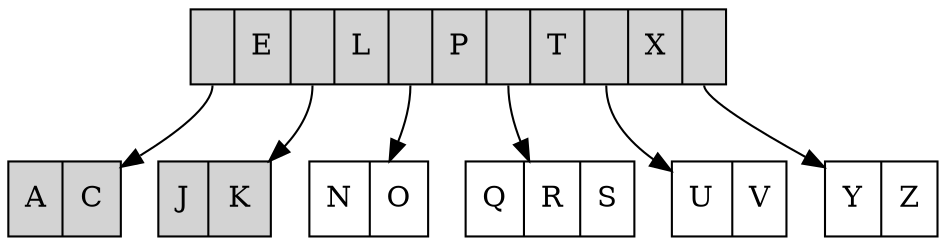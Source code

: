 digraph G{
	margin="0"
	node[shape=record]
	tELPTX[label="<C0>|E|<C1>|L|<C2>|P|<C3>|T|<C4>|X|<C5>", style=filled];
	tELPTXAC[label="A|C", style=filled];
	tELPTXJK[label="J|K", style=filled];
	tELPTXNO[label="N|O"];
	tELPTXQRS[label="Q|R|S"];
	tELPTXUV[label="U|V"];
	tELPTXYZ[label="Y|Z"];
	tELPTX:C0->tELPTXAC;
	tELPTX:C1->tELPTXJK;
	tELPTX:C2->tELPTXNO;
	tELPTX:C3->tELPTXQRS;
	tELPTX:C4->tELPTXUV;
	tELPTX:C5->tELPTXYZ;
}
